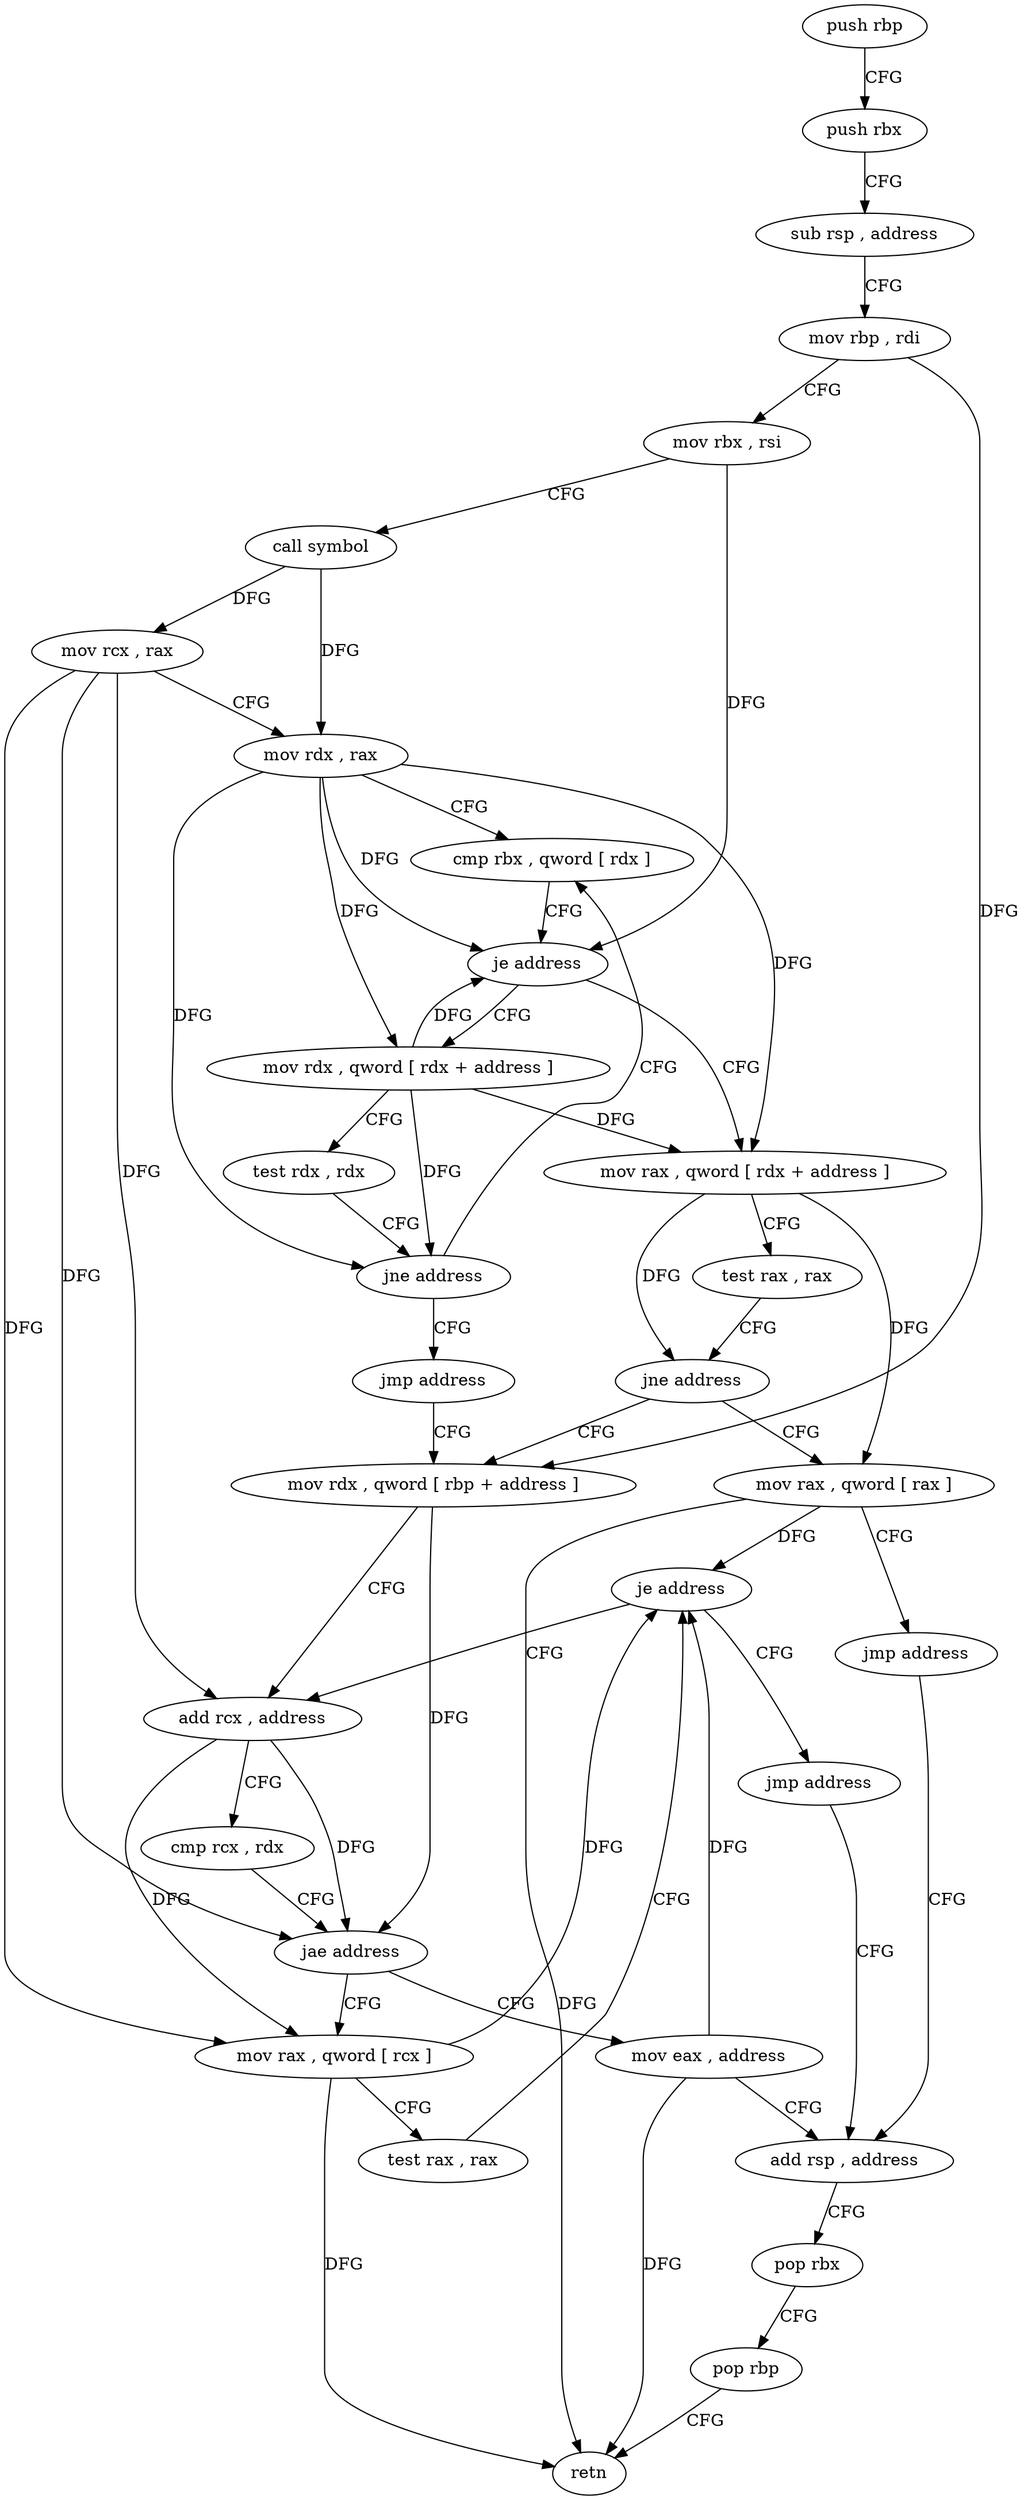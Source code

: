 digraph "func" {
"4277019" [label = "push rbp" ]
"4277020" [label = "push rbx" ]
"4277021" [label = "sub rsp , address" ]
"4277025" [label = "mov rbp , rdi" ]
"4277028" [label = "mov rbx , rsi" ]
"4277031" [label = "call symbol" ]
"4277036" [label = "mov rcx , rax" ]
"4277039" [label = "mov rdx , rax" ]
"4277042" [label = "cmp rbx , qword [ rdx ]" ]
"4277058" [label = "mov rax , qword [ rdx + address ]" ]
"4277062" [label = "test rax , rax" ]
"4277065" [label = "jne address" ]
"4277090" [label = "mov rax , qword [ rax ]" ]
"4277067" [label = "mov rdx , qword [ rbp + address ]" ]
"4277047" [label = "mov rdx , qword [ rdx + address ]" ]
"4277051" [label = "test rdx , rdx" ]
"4277054" [label = "jne address" ]
"4277056" [label = "jmp address" ]
"4277093" [label = "jmp address" ]
"4277100" [label = "add rsp , address" ]
"4277071" [label = "add rcx , address" ]
"4277045" [label = "je address" ]
"4277104" [label = "pop rbx" ]
"4277105" [label = "pop rbp" ]
"4277106" [label = "retn" ]
"4277095" [label = "mov eax , address" ]
"4277080" [label = "mov rax , qword [ rcx ]" ]
"4277083" [label = "test rax , rax" ]
"4277086" [label = "je address" ]
"4277088" [label = "jmp address" ]
"4277075" [label = "cmp rcx , rdx" ]
"4277078" [label = "jae address" ]
"4277019" -> "4277020" [ label = "CFG" ]
"4277020" -> "4277021" [ label = "CFG" ]
"4277021" -> "4277025" [ label = "CFG" ]
"4277025" -> "4277028" [ label = "CFG" ]
"4277025" -> "4277067" [ label = "DFG" ]
"4277028" -> "4277031" [ label = "CFG" ]
"4277028" -> "4277045" [ label = "DFG" ]
"4277031" -> "4277036" [ label = "DFG" ]
"4277031" -> "4277039" [ label = "DFG" ]
"4277036" -> "4277039" [ label = "CFG" ]
"4277036" -> "4277071" [ label = "DFG" ]
"4277036" -> "4277078" [ label = "DFG" ]
"4277036" -> "4277080" [ label = "DFG" ]
"4277039" -> "4277042" [ label = "CFG" ]
"4277039" -> "4277045" [ label = "DFG" ]
"4277039" -> "4277058" [ label = "DFG" ]
"4277039" -> "4277047" [ label = "DFG" ]
"4277039" -> "4277054" [ label = "DFG" ]
"4277042" -> "4277045" [ label = "CFG" ]
"4277058" -> "4277062" [ label = "CFG" ]
"4277058" -> "4277065" [ label = "DFG" ]
"4277058" -> "4277090" [ label = "DFG" ]
"4277062" -> "4277065" [ label = "CFG" ]
"4277065" -> "4277090" [ label = "CFG" ]
"4277065" -> "4277067" [ label = "CFG" ]
"4277090" -> "4277093" [ label = "CFG" ]
"4277090" -> "4277106" [ label = "DFG" ]
"4277090" -> "4277086" [ label = "DFG" ]
"4277067" -> "4277071" [ label = "CFG" ]
"4277067" -> "4277078" [ label = "DFG" ]
"4277047" -> "4277051" [ label = "CFG" ]
"4277047" -> "4277045" [ label = "DFG" ]
"4277047" -> "4277058" [ label = "DFG" ]
"4277047" -> "4277054" [ label = "DFG" ]
"4277051" -> "4277054" [ label = "CFG" ]
"4277054" -> "4277042" [ label = "CFG" ]
"4277054" -> "4277056" [ label = "CFG" ]
"4277056" -> "4277067" [ label = "CFG" ]
"4277093" -> "4277100" [ label = "CFG" ]
"4277100" -> "4277104" [ label = "CFG" ]
"4277071" -> "4277075" [ label = "CFG" ]
"4277071" -> "4277078" [ label = "DFG" ]
"4277071" -> "4277080" [ label = "DFG" ]
"4277045" -> "4277058" [ label = "CFG" ]
"4277045" -> "4277047" [ label = "CFG" ]
"4277104" -> "4277105" [ label = "CFG" ]
"4277105" -> "4277106" [ label = "CFG" ]
"4277095" -> "4277100" [ label = "CFG" ]
"4277095" -> "4277106" [ label = "DFG" ]
"4277095" -> "4277086" [ label = "DFG" ]
"4277080" -> "4277083" [ label = "CFG" ]
"4277080" -> "4277106" [ label = "DFG" ]
"4277080" -> "4277086" [ label = "DFG" ]
"4277083" -> "4277086" [ label = "CFG" ]
"4277086" -> "4277071" [ label = "CFG" ]
"4277086" -> "4277088" [ label = "CFG" ]
"4277088" -> "4277100" [ label = "CFG" ]
"4277075" -> "4277078" [ label = "CFG" ]
"4277078" -> "4277095" [ label = "CFG" ]
"4277078" -> "4277080" [ label = "CFG" ]
}
